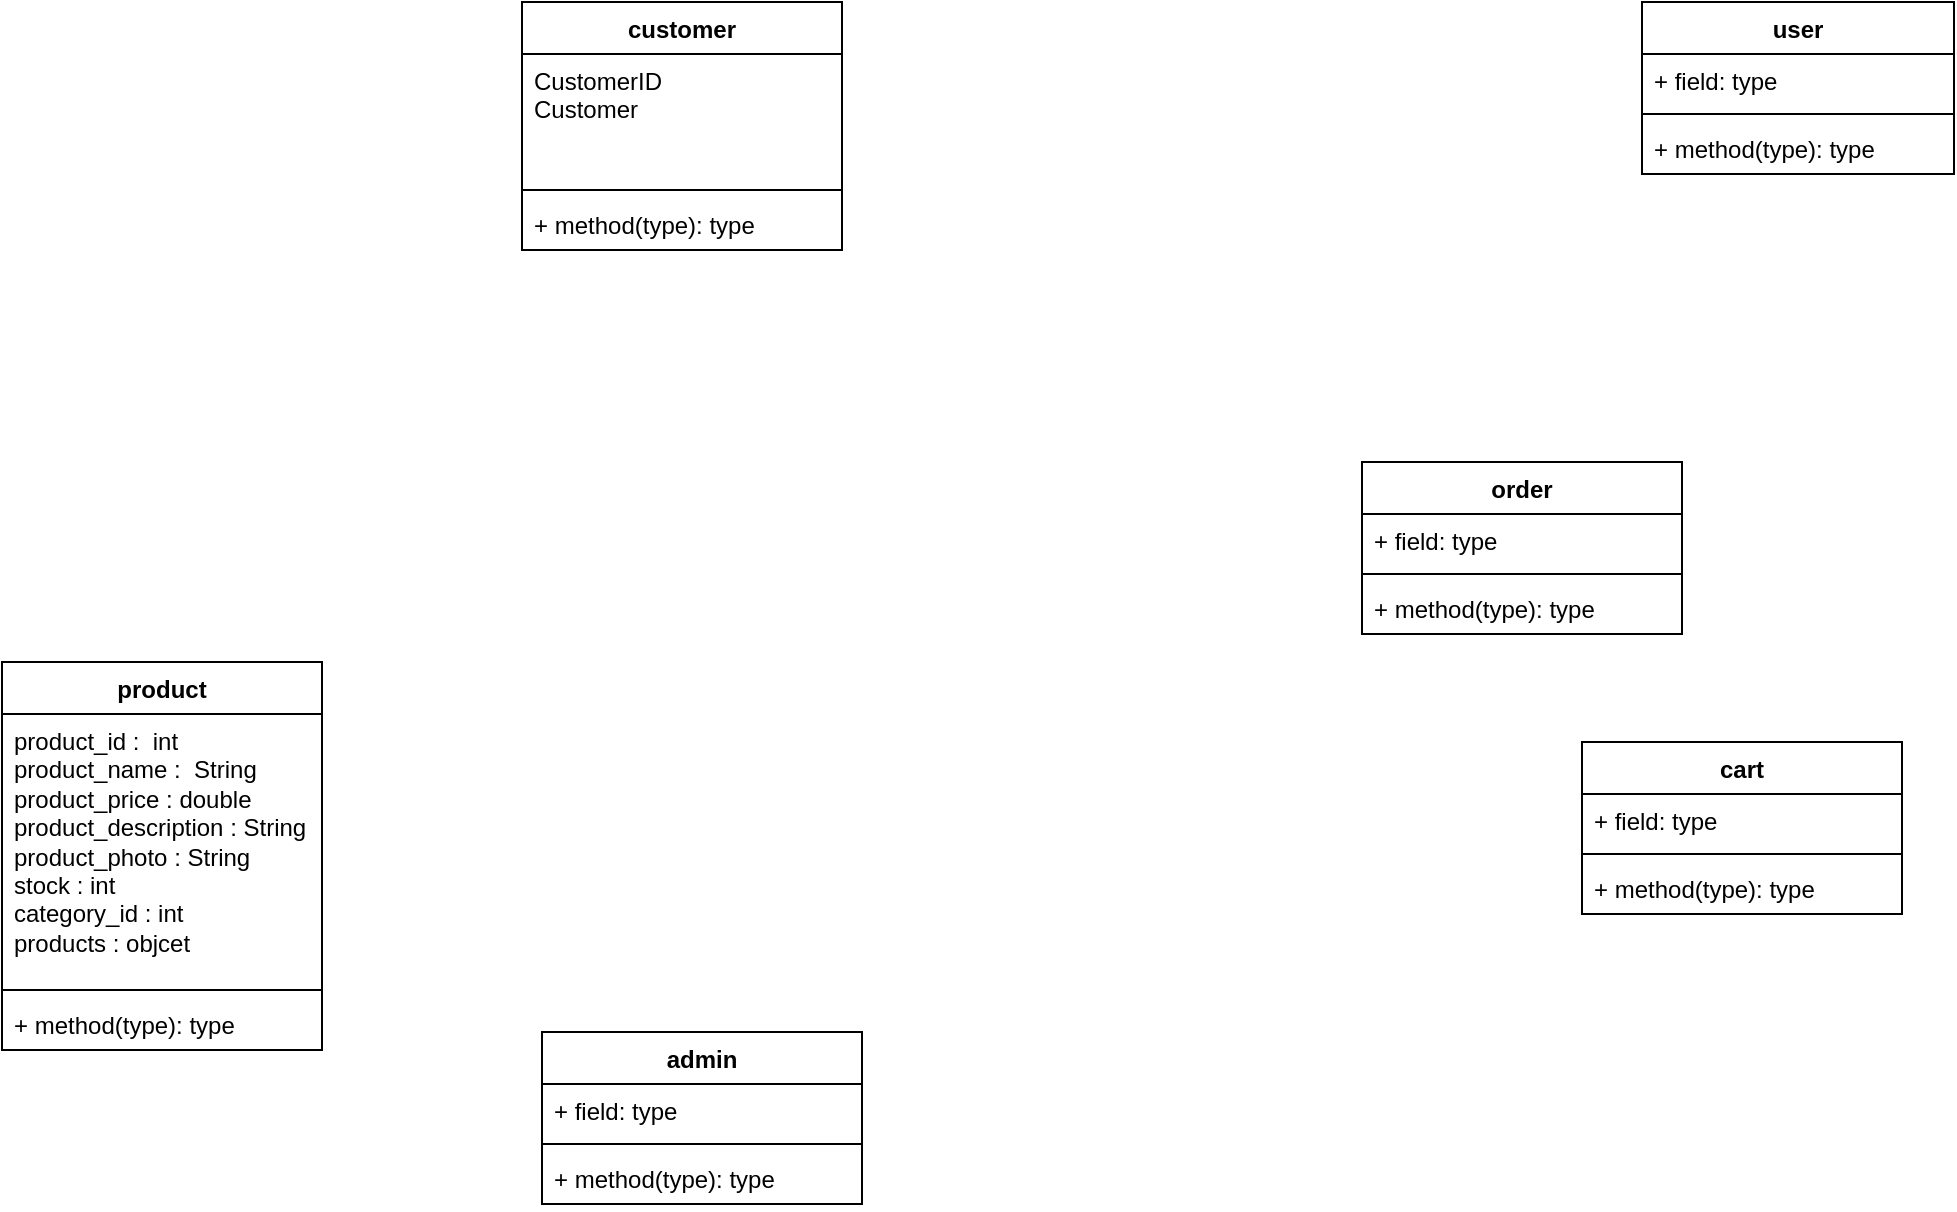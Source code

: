<mxfile version="21.2.3" type="device">
  <diagram name="Page-1" id="zhbnLeDauV2-KcCjY0OY">
    <mxGraphModel dx="1561" dy="623" grid="1" gridSize="10" guides="1" tooltips="1" connect="1" arrows="1" fold="1" page="1" pageScale="1" pageWidth="827" pageHeight="1169" math="0" shadow="0">
      <root>
        <mxCell id="0" />
        <mxCell id="1" parent="0" />
        <mxCell id="vvqWbxjm95Ebtom8cpHV-1" value="customer" style="swimlane;fontStyle=1;align=center;verticalAlign=top;childLayout=stackLayout;horizontal=1;startSize=26;horizontalStack=0;resizeParent=1;resizeParentMax=0;resizeLast=0;collapsible=1;marginBottom=0;whiteSpace=wrap;html=1;" vertex="1" parent="1">
          <mxGeometry x="40" y="70" width="160" height="124" as="geometry" />
        </mxCell>
        <mxCell id="vvqWbxjm95Ebtom8cpHV-2" value="CustomerID&lt;br&gt;Customer" style="text;strokeColor=none;fillColor=none;align=left;verticalAlign=top;spacingLeft=4;spacingRight=4;overflow=hidden;rotatable=0;points=[[0,0.5],[1,0.5]];portConstraint=eastwest;whiteSpace=wrap;html=1;" vertex="1" parent="vvqWbxjm95Ebtom8cpHV-1">
          <mxGeometry y="26" width="160" height="64" as="geometry" />
        </mxCell>
        <mxCell id="vvqWbxjm95Ebtom8cpHV-3" value="" style="line;strokeWidth=1;fillColor=none;align=left;verticalAlign=middle;spacingTop=-1;spacingLeft=3;spacingRight=3;rotatable=0;labelPosition=right;points=[];portConstraint=eastwest;strokeColor=inherit;" vertex="1" parent="vvqWbxjm95Ebtom8cpHV-1">
          <mxGeometry y="90" width="160" height="8" as="geometry" />
        </mxCell>
        <mxCell id="vvqWbxjm95Ebtom8cpHV-4" value="+ method(type): type" style="text;strokeColor=none;fillColor=none;align=left;verticalAlign=top;spacingLeft=4;spacingRight=4;overflow=hidden;rotatable=0;points=[[0,0.5],[1,0.5]];portConstraint=eastwest;whiteSpace=wrap;html=1;" vertex="1" parent="vvqWbxjm95Ebtom8cpHV-1">
          <mxGeometry y="98" width="160" height="26" as="geometry" />
        </mxCell>
        <mxCell id="vvqWbxjm95Ebtom8cpHV-5" value="user" style="swimlane;fontStyle=1;align=center;verticalAlign=top;childLayout=stackLayout;horizontal=1;startSize=26;horizontalStack=0;resizeParent=1;resizeParentMax=0;resizeLast=0;collapsible=1;marginBottom=0;whiteSpace=wrap;html=1;" vertex="1" parent="1">
          <mxGeometry x="600" y="70" width="156" height="86" as="geometry" />
        </mxCell>
        <mxCell id="vvqWbxjm95Ebtom8cpHV-6" value="+ field: type" style="text;strokeColor=none;fillColor=none;align=left;verticalAlign=top;spacingLeft=4;spacingRight=4;overflow=hidden;rotatable=0;points=[[0,0.5],[1,0.5]];portConstraint=eastwest;whiteSpace=wrap;html=1;" vertex="1" parent="vvqWbxjm95Ebtom8cpHV-5">
          <mxGeometry y="26" width="156" height="26" as="geometry" />
        </mxCell>
        <mxCell id="vvqWbxjm95Ebtom8cpHV-7" value="" style="line;strokeWidth=1;fillColor=none;align=left;verticalAlign=middle;spacingTop=-1;spacingLeft=3;spacingRight=3;rotatable=0;labelPosition=right;points=[];portConstraint=eastwest;strokeColor=inherit;" vertex="1" parent="vvqWbxjm95Ebtom8cpHV-5">
          <mxGeometry y="52" width="156" height="8" as="geometry" />
        </mxCell>
        <mxCell id="vvqWbxjm95Ebtom8cpHV-8" value="+ method(type): type" style="text;strokeColor=none;fillColor=none;align=left;verticalAlign=top;spacingLeft=4;spacingRight=4;overflow=hidden;rotatable=0;points=[[0,0.5],[1,0.5]];portConstraint=eastwest;whiteSpace=wrap;html=1;" vertex="1" parent="vvqWbxjm95Ebtom8cpHV-5">
          <mxGeometry y="60" width="156" height="26" as="geometry" />
        </mxCell>
        <mxCell id="vvqWbxjm95Ebtom8cpHV-13" value="product" style="swimlane;fontStyle=1;align=center;verticalAlign=top;childLayout=stackLayout;horizontal=1;startSize=26;horizontalStack=0;resizeParent=1;resizeParentMax=0;resizeLast=0;collapsible=1;marginBottom=0;whiteSpace=wrap;html=1;" vertex="1" parent="1">
          <mxGeometry x="-220" y="400" width="160" height="194" as="geometry" />
        </mxCell>
        <mxCell id="vvqWbxjm95Ebtom8cpHV-14" value="product_id :&amp;nbsp; int&lt;br&gt;product_name :&amp;nbsp; String&lt;br&gt;product_price : double&lt;br&gt;product_description : String&amp;nbsp;&lt;br&gt;product_photo : String&lt;br&gt;stock : int&lt;br&gt;category_id : int&lt;br&gt;products : objcet" style="text;strokeColor=none;fillColor=none;align=left;verticalAlign=top;spacingLeft=4;spacingRight=4;overflow=hidden;rotatable=0;points=[[0,0.5],[1,0.5]];portConstraint=eastwest;whiteSpace=wrap;html=1;" vertex="1" parent="vvqWbxjm95Ebtom8cpHV-13">
          <mxGeometry y="26" width="160" height="134" as="geometry" />
        </mxCell>
        <mxCell id="vvqWbxjm95Ebtom8cpHV-15" value="" style="line;strokeWidth=1;fillColor=none;align=left;verticalAlign=middle;spacingTop=-1;spacingLeft=3;spacingRight=3;rotatable=0;labelPosition=right;points=[];portConstraint=eastwest;strokeColor=inherit;" vertex="1" parent="vvqWbxjm95Ebtom8cpHV-13">
          <mxGeometry y="160" width="160" height="8" as="geometry" />
        </mxCell>
        <mxCell id="vvqWbxjm95Ebtom8cpHV-16" value="+ method(type): type" style="text;strokeColor=none;fillColor=none;align=left;verticalAlign=top;spacingLeft=4;spacingRight=4;overflow=hidden;rotatable=0;points=[[0,0.5],[1,0.5]];portConstraint=eastwest;whiteSpace=wrap;html=1;" vertex="1" parent="vvqWbxjm95Ebtom8cpHV-13">
          <mxGeometry y="168" width="160" height="26" as="geometry" />
        </mxCell>
        <mxCell id="vvqWbxjm95Ebtom8cpHV-21" value="admin" style="swimlane;fontStyle=1;align=center;verticalAlign=top;childLayout=stackLayout;horizontal=1;startSize=26;horizontalStack=0;resizeParent=1;resizeParentMax=0;resizeLast=0;collapsible=1;marginBottom=0;whiteSpace=wrap;html=1;" vertex="1" parent="1">
          <mxGeometry x="50" y="585" width="160" height="86" as="geometry" />
        </mxCell>
        <mxCell id="vvqWbxjm95Ebtom8cpHV-22" value="+ field: type" style="text;strokeColor=none;fillColor=none;align=left;verticalAlign=top;spacingLeft=4;spacingRight=4;overflow=hidden;rotatable=0;points=[[0,0.5],[1,0.5]];portConstraint=eastwest;whiteSpace=wrap;html=1;" vertex="1" parent="vvqWbxjm95Ebtom8cpHV-21">
          <mxGeometry y="26" width="160" height="26" as="geometry" />
        </mxCell>
        <mxCell id="vvqWbxjm95Ebtom8cpHV-23" value="" style="line;strokeWidth=1;fillColor=none;align=left;verticalAlign=middle;spacingTop=-1;spacingLeft=3;spacingRight=3;rotatable=0;labelPosition=right;points=[];portConstraint=eastwest;strokeColor=inherit;" vertex="1" parent="vvqWbxjm95Ebtom8cpHV-21">
          <mxGeometry y="52" width="160" height="8" as="geometry" />
        </mxCell>
        <mxCell id="vvqWbxjm95Ebtom8cpHV-24" value="+ method(type): type" style="text;strokeColor=none;fillColor=none;align=left;verticalAlign=top;spacingLeft=4;spacingRight=4;overflow=hidden;rotatable=0;points=[[0,0.5],[1,0.5]];portConstraint=eastwest;whiteSpace=wrap;html=1;" vertex="1" parent="vvqWbxjm95Ebtom8cpHV-21">
          <mxGeometry y="60" width="160" height="26" as="geometry" />
        </mxCell>
        <mxCell id="vvqWbxjm95Ebtom8cpHV-25" value="cart" style="swimlane;fontStyle=1;align=center;verticalAlign=top;childLayout=stackLayout;horizontal=1;startSize=26;horizontalStack=0;resizeParent=1;resizeParentMax=0;resizeLast=0;collapsible=1;marginBottom=0;whiteSpace=wrap;html=1;" vertex="1" parent="1">
          <mxGeometry x="570" y="440" width="160" height="86" as="geometry" />
        </mxCell>
        <mxCell id="vvqWbxjm95Ebtom8cpHV-26" value="+ field: type" style="text;strokeColor=none;fillColor=none;align=left;verticalAlign=top;spacingLeft=4;spacingRight=4;overflow=hidden;rotatable=0;points=[[0,0.5],[1,0.5]];portConstraint=eastwest;whiteSpace=wrap;html=1;" vertex="1" parent="vvqWbxjm95Ebtom8cpHV-25">
          <mxGeometry y="26" width="160" height="26" as="geometry" />
        </mxCell>
        <mxCell id="vvqWbxjm95Ebtom8cpHV-27" value="" style="line;strokeWidth=1;fillColor=none;align=left;verticalAlign=middle;spacingTop=-1;spacingLeft=3;spacingRight=3;rotatable=0;labelPosition=right;points=[];portConstraint=eastwest;strokeColor=inherit;" vertex="1" parent="vvqWbxjm95Ebtom8cpHV-25">
          <mxGeometry y="52" width="160" height="8" as="geometry" />
        </mxCell>
        <mxCell id="vvqWbxjm95Ebtom8cpHV-28" value="+ method(type): type" style="text;strokeColor=none;fillColor=none;align=left;verticalAlign=top;spacingLeft=4;spacingRight=4;overflow=hidden;rotatable=0;points=[[0,0.5],[1,0.5]];portConstraint=eastwest;whiteSpace=wrap;html=1;" vertex="1" parent="vvqWbxjm95Ebtom8cpHV-25">
          <mxGeometry y="60" width="160" height="26" as="geometry" />
        </mxCell>
        <mxCell id="vvqWbxjm95Ebtom8cpHV-33" value="order" style="swimlane;fontStyle=1;align=center;verticalAlign=top;childLayout=stackLayout;horizontal=1;startSize=26;horizontalStack=0;resizeParent=1;resizeParentMax=0;resizeLast=0;collapsible=1;marginBottom=0;whiteSpace=wrap;html=1;" vertex="1" parent="1">
          <mxGeometry x="460" y="300" width="160" height="86" as="geometry" />
        </mxCell>
        <mxCell id="vvqWbxjm95Ebtom8cpHV-34" value="+ field: type" style="text;strokeColor=none;fillColor=none;align=left;verticalAlign=top;spacingLeft=4;spacingRight=4;overflow=hidden;rotatable=0;points=[[0,0.5],[1,0.5]];portConstraint=eastwest;whiteSpace=wrap;html=1;" vertex="1" parent="vvqWbxjm95Ebtom8cpHV-33">
          <mxGeometry y="26" width="160" height="26" as="geometry" />
        </mxCell>
        <mxCell id="vvqWbxjm95Ebtom8cpHV-35" value="" style="line;strokeWidth=1;fillColor=none;align=left;verticalAlign=middle;spacingTop=-1;spacingLeft=3;spacingRight=3;rotatable=0;labelPosition=right;points=[];portConstraint=eastwest;strokeColor=inherit;" vertex="1" parent="vvqWbxjm95Ebtom8cpHV-33">
          <mxGeometry y="52" width="160" height="8" as="geometry" />
        </mxCell>
        <mxCell id="vvqWbxjm95Ebtom8cpHV-36" value="+ method(type): type" style="text;strokeColor=none;fillColor=none;align=left;verticalAlign=top;spacingLeft=4;spacingRight=4;overflow=hidden;rotatable=0;points=[[0,0.5],[1,0.5]];portConstraint=eastwest;whiteSpace=wrap;html=1;" vertex="1" parent="vvqWbxjm95Ebtom8cpHV-33">
          <mxGeometry y="60" width="160" height="26" as="geometry" />
        </mxCell>
      </root>
    </mxGraphModel>
  </diagram>
</mxfile>
